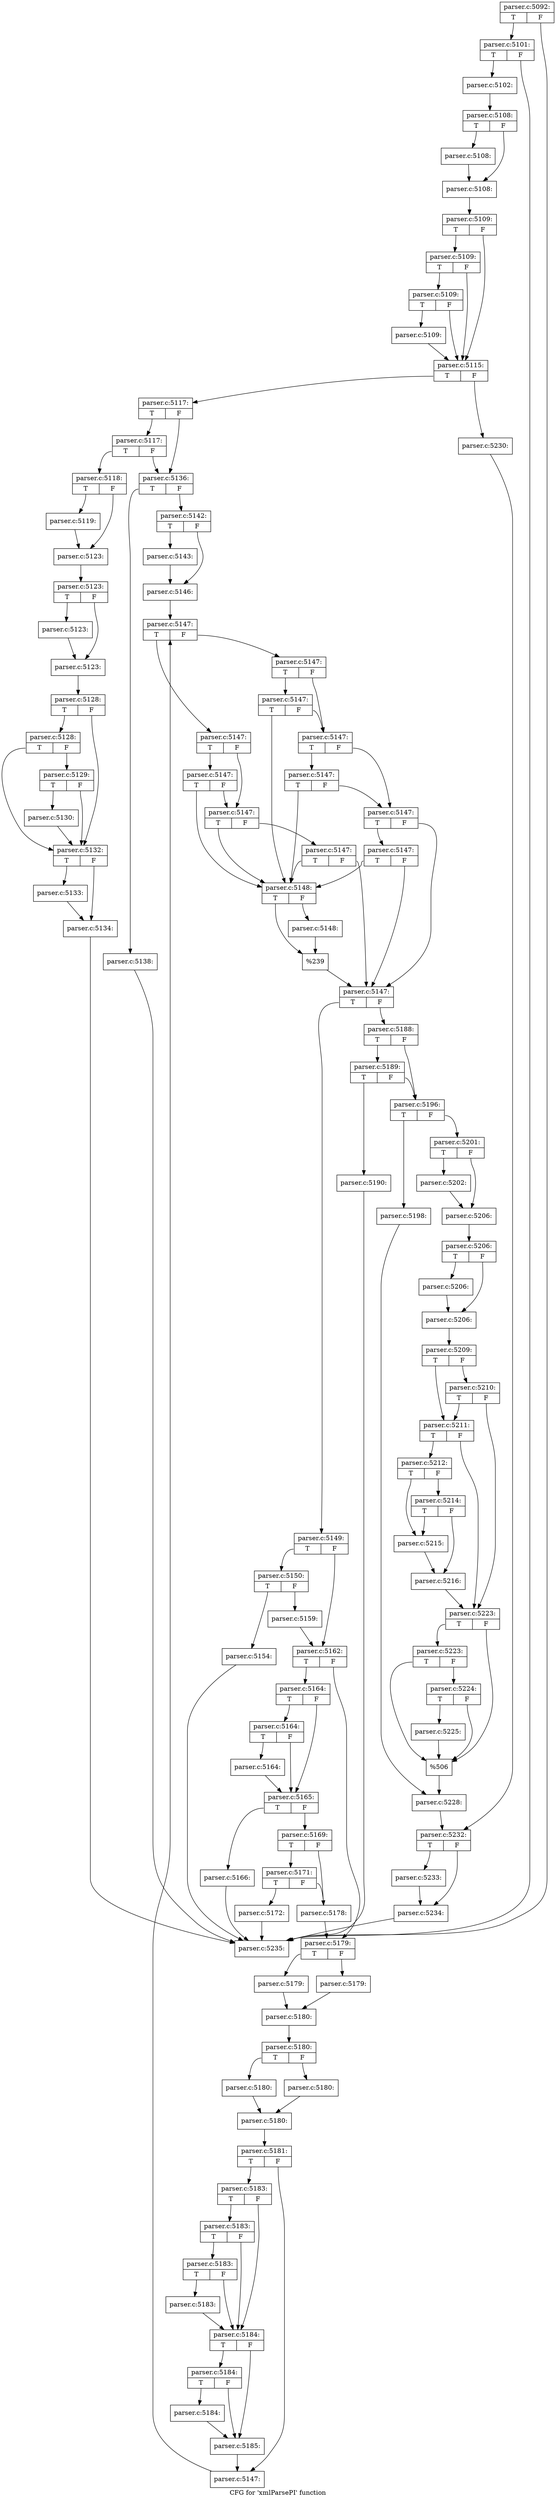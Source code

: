 digraph "CFG for 'xmlParsePI' function" {
	label="CFG for 'xmlParsePI' function";

	Node0x55d73b542660 [shape=record,label="{parser.c:5092:|{<s0>T|<s1>F}}"];
	Node0x55d73b542660:s0 -> Node0x55d73b683d00;
	Node0x55d73b542660:s1 -> Node0x55d73b683cb0;
	Node0x55d73b683d00 [shape=record,label="{parser.c:5101:|{<s0>T|<s1>F}}"];
	Node0x55d73b683d00:s0 -> Node0x55d73b683c60;
	Node0x55d73b683d00:s1 -> Node0x55d73b683cb0;
	Node0x55d73b683c60 [shape=record,label="{parser.c:5102:}"];
	Node0x55d73b683c60 -> Node0x55d73b675420;
	Node0x55d73b675420 [shape=record,label="{parser.c:5108:|{<s0>T|<s1>F}}"];
	Node0x55d73b675420:s0 -> Node0x55d73b675ef0;
	Node0x55d73b675420:s1 -> Node0x55d73b675f40;
	Node0x55d73b675ef0 [shape=record,label="{parser.c:5108:}"];
	Node0x55d73b675ef0 -> Node0x55d73b675f40;
	Node0x55d73b675f40 [shape=record,label="{parser.c:5108:}"];
	Node0x55d73b675f40 -> Node0x55d73b675380;
	Node0x55d73b675380 [shape=record,label="{parser.c:5109:|{<s0>T|<s1>F}}"];
	Node0x55d73b675380:s0 -> Node0x55d73b676850;
	Node0x55d73b675380:s1 -> Node0x55d73b676780;
	Node0x55d73b676850 [shape=record,label="{parser.c:5109:|{<s0>T|<s1>F}}"];
	Node0x55d73b676850:s0 -> Node0x55d73b6767d0;
	Node0x55d73b676850:s1 -> Node0x55d73b676780;
	Node0x55d73b6767d0 [shape=record,label="{parser.c:5109:|{<s0>T|<s1>F}}"];
	Node0x55d73b6767d0:s0 -> Node0x55d73b6753d0;
	Node0x55d73b6767d0:s1 -> Node0x55d73b676780;
	Node0x55d73b6753d0 [shape=record,label="{parser.c:5109:}"];
	Node0x55d73b6753d0 -> Node0x55d73b676780;
	Node0x55d73b676780 [shape=record,label="{parser.c:5115:|{<s0>T|<s1>F}}"];
	Node0x55d73b676780:s0 -> Node0x55d73b677cf0;
	Node0x55d73b676780:s1 -> Node0x55d73b677d90;
	Node0x55d73b677cf0 [shape=record,label="{parser.c:5117:|{<s0>T|<s1>F}}"];
	Node0x55d73b677cf0:s0 -> Node0x55d73b6781f0;
	Node0x55d73b677cf0:s1 -> Node0x55d73b6781a0;
	Node0x55d73b6781f0 [shape=record,label="{parser.c:5117:|{<s0>T|<s1>F}}"];
	Node0x55d73b6781f0:s0 -> Node0x55d73b678150;
	Node0x55d73b6781f0:s1 -> Node0x55d73b6781a0;
	Node0x55d73b678150 [shape=record,label="{parser.c:5118:|{<s0>T|<s1>F}}"];
	Node0x55d73b678150:s0 -> Node0x55d73b678d90;
	Node0x55d73b678150:s1 -> Node0x55d73b678de0;
	Node0x55d73b678d90 [shape=record,label="{parser.c:5119:}"];
	Node0x55d73b678d90 -> Node0x55d73b678de0;
	Node0x55d73b678de0 [shape=record,label="{parser.c:5123:}"];
	Node0x55d73b678de0 -> Node0x55d73b679840;
	Node0x55d73b679840 [shape=record,label="{parser.c:5123:|{<s0>T|<s1>F}}"];
	Node0x55d73b679840:s0 -> Node0x55d73b67a310;
	Node0x55d73b679840:s1 -> Node0x55d73b67a360;
	Node0x55d73b67a310 [shape=record,label="{parser.c:5123:}"];
	Node0x55d73b67a310 -> Node0x55d73b67a360;
	Node0x55d73b67a360 [shape=record,label="{parser.c:5123:}"];
	Node0x55d73b67a360 -> Node0x55d73b6797a0;
	Node0x55d73b6797a0 [shape=record,label="{parser.c:5128:|{<s0>T|<s1>F}}"];
	Node0x55d73b6797a0:s0 -> Node0x55d73b67aca0;
	Node0x55d73b6797a0:s1 -> Node0x55d73b67abd0;
	Node0x55d73b67aca0 [shape=record,label="{parser.c:5128:|{<s0>T|<s1>F}}"];
	Node0x55d73b67aca0:s0 -> Node0x55d73b67abd0;
	Node0x55d73b67aca0:s1 -> Node0x55d73b67ac20;
	Node0x55d73b67ac20 [shape=record,label="{parser.c:5129:|{<s0>T|<s1>F}}"];
	Node0x55d73b67ac20:s0 -> Node0x55d73b6797f0;
	Node0x55d73b67ac20:s1 -> Node0x55d73b67abd0;
	Node0x55d73b6797f0 [shape=record,label="{parser.c:5130:}"];
	Node0x55d73b6797f0 -> Node0x55d73b67abd0;
	Node0x55d73b67abd0 [shape=record,label="{parser.c:5132:|{<s0>T|<s1>F}}"];
	Node0x55d73b67abd0:s0 -> Node0x55d73b67beb0;
	Node0x55d73b67abd0:s1 -> Node0x55d73b67bf00;
	Node0x55d73b67beb0 [shape=record,label="{parser.c:5133:}"];
	Node0x55d73b67beb0 -> Node0x55d73b67bf00;
	Node0x55d73b67bf00 [shape=record,label="{parser.c:5134:}"];
	Node0x55d73b67bf00 -> Node0x55d73b683cb0;
	Node0x55d73b6781a0 [shape=record,label="{parser.c:5136:|{<s0>T|<s1>F}}"];
	Node0x55d73b6781a0:s0 -> Node0x55d73b67cb40;
	Node0x55d73b6781a0:s1 -> Node0x55d73b67cb90;
	Node0x55d73b67cb40 [shape=record,label="{parser.c:5138:}"];
	Node0x55d73b67cb40 -> Node0x55d73b683cb0;
	Node0x55d73b67cb90 [shape=record,label="{parser.c:5142:|{<s0>T|<s1>F}}"];
	Node0x55d73b67cb90:s0 -> Node0x55d73b67d440;
	Node0x55d73b67cb90:s1 -> Node0x55d73b67d490;
	Node0x55d73b67d440 [shape=record,label="{parser.c:5143:}"];
	Node0x55d73b67d440 -> Node0x55d73b67d490;
	Node0x55d73b67d490 [shape=record,label="{parser.c:5146:}"];
	Node0x55d73b67d490 -> Node0x55d73b67df10;
	Node0x55d73b67df10 [shape=record,label="{parser.c:5147:|{<s0>T|<s1>F}}"];
	Node0x55d73b67df10:s0 -> Node0x55d73b67e250;
	Node0x55d73b67df10:s1 -> Node0x55d73b67e2a0;
	Node0x55d73b67e250 [shape=record,label="{parser.c:5147:|{<s0>T|<s1>F}}"];
	Node0x55d73b67e250:s0 -> Node0x55d73b67e510;
	Node0x55d73b67e250:s1 -> Node0x55d73b67e4c0;
	Node0x55d73b67e510 [shape=record,label="{parser.c:5147:|{<s0>T|<s1>F}}"];
	Node0x55d73b67e510:s0 -> Node0x55d73b67e200;
	Node0x55d73b67e510:s1 -> Node0x55d73b67e4c0;
	Node0x55d73b67e4c0 [shape=record,label="{parser.c:5147:|{<s0>T|<s1>F}}"];
	Node0x55d73b67e4c0:s0 -> Node0x55d73b67e200;
	Node0x55d73b67e4c0:s1 -> Node0x55d73b67e470;
	Node0x55d73b67e470 [shape=record,label="{parser.c:5147:|{<s0>T|<s1>F}}"];
	Node0x55d73b67e470:s0 -> Node0x55d73b67e200;
	Node0x55d73b67e470:s1 -> Node0x55d73b67e1b0;
	Node0x55d73b67e2a0 [shape=record,label="{parser.c:5147:|{<s0>T|<s1>F}}"];
	Node0x55d73b67e2a0:s0 -> Node0x55d73b67eb40;
	Node0x55d73b67e2a0:s1 -> Node0x55d73b67eaf0;
	Node0x55d73b67eb40 [shape=record,label="{parser.c:5147:|{<s0>T|<s1>F}}"];
	Node0x55d73b67eb40:s0 -> Node0x55d73b67e200;
	Node0x55d73b67eb40:s1 -> Node0x55d73b67eaf0;
	Node0x55d73b67eaf0 [shape=record,label="{parser.c:5147:|{<s0>T|<s1>F}}"];
	Node0x55d73b67eaf0:s0 -> Node0x55d73b67ee70;
	Node0x55d73b67eaf0:s1 -> Node0x55d73b67eaa0;
	Node0x55d73b67ee70 [shape=record,label="{parser.c:5147:|{<s0>T|<s1>F}}"];
	Node0x55d73b67ee70:s0 -> Node0x55d73b67e200;
	Node0x55d73b67ee70:s1 -> Node0x55d73b67eaa0;
	Node0x55d73b67eaa0 [shape=record,label="{parser.c:5147:|{<s0>T|<s1>F}}"];
	Node0x55d73b67eaa0:s0 -> Node0x55d73b67f1a0;
	Node0x55d73b67eaa0:s1 -> Node0x55d73b67e1b0;
	Node0x55d73b67f1a0 [shape=record,label="{parser.c:5147:|{<s0>T|<s1>F}}"];
	Node0x55d73b67f1a0:s0 -> Node0x55d73b67e200;
	Node0x55d73b67f1a0:s1 -> Node0x55d73b67e1b0;
	Node0x55d73b67e200 [shape=record,label="{parser.c:5148:|{<s0>T|<s1>F}}"];
	Node0x55d73b67e200:s0 -> Node0x55d73b67f4d0;
	Node0x55d73b67e200:s1 -> Node0x55d73b67f5f0;
	Node0x55d73b67f5f0 [shape=record,label="{parser.c:5148:}"];
	Node0x55d73b67f5f0 -> Node0x55d73b67f4d0;
	Node0x55d73b67f4d0 [shape=record,label="{%239}"];
	Node0x55d73b67f4d0 -> Node0x55d73b67e1b0;
	Node0x55d73b67e1b0 [shape=record,label="{parser.c:5147:|{<s0>T|<s1>F}}"];
	Node0x55d73b67e1b0:s0 -> Node0x55d73b67ff90;
	Node0x55d73b67e1b0:s1 -> Node0x55d73b67e130;
	Node0x55d73b67ff90 [shape=record,label="{parser.c:5149:|{<s0>T|<s1>F}}"];
	Node0x55d73b67ff90:s0 -> Node0x55d73b680180;
	Node0x55d73b67ff90:s1 -> Node0x55d73b6801d0;
	Node0x55d73b680180 [shape=record,label="{parser.c:5150:|{<s0>T|<s1>F}}"];
	Node0x55d73b680180:s0 -> Node0x55d73b681090;
	Node0x55d73b680180:s1 -> Node0x55d73b6810e0;
	Node0x55d73b681090 [shape=record,label="{parser.c:5154:}"];
	Node0x55d73b681090 -> Node0x55d73b683cb0;
	Node0x55d73b6810e0 [shape=record,label="{parser.c:5159:}"];
	Node0x55d73b6810e0 -> Node0x55d73b6801d0;
	Node0x55d73b6801d0 [shape=record,label="{parser.c:5162:|{<s0>T|<s1>F}}"];
	Node0x55d73b6801d0:s0 -> Node0x55d73b859680;
	Node0x55d73b6801d0:s1 -> Node0x55d73b8596d0;
	Node0x55d73b859680 [shape=record,label="{parser.c:5164:|{<s0>T|<s1>F}}"];
	Node0x55d73b859680:s0 -> Node0x55d73b859b00;
	Node0x55d73b859680:s1 -> Node0x55d73b859ab0;
	Node0x55d73b859b00 [shape=record,label="{parser.c:5164:|{<s0>T|<s1>F}}"];
	Node0x55d73b859b00:s0 -> Node0x55d73b859a60;
	Node0x55d73b859b00:s1 -> Node0x55d73b859ab0;
	Node0x55d73b859a60 [shape=record,label="{parser.c:5164:}"];
	Node0x55d73b859a60 -> Node0x55d73b859ab0;
	Node0x55d73b859ab0 [shape=record,label="{parser.c:5165:|{<s0>T|<s1>F}}"];
	Node0x55d73b859ab0:s0 -> Node0x55d73b85a690;
	Node0x55d73b859ab0:s1 -> Node0x55d73b85a6e0;
	Node0x55d73b85a690 [shape=record,label="{parser.c:5166:}"];
	Node0x55d73b85a690 -> Node0x55d73b683cb0;
	Node0x55d73b85a6e0 [shape=record,label="{parser.c:5169:|{<s0>T|<s1>F}}"];
	Node0x55d73b85a6e0:s0 -> Node0x55d73b85aff0;
	Node0x55d73b85a6e0:s1 -> Node0x55d73b85afa0;
	Node0x55d73b85aff0 [shape=record,label="{parser.c:5171:|{<s0>T|<s1>F}}"];
	Node0x55d73b85aff0:s0 -> Node0x55d73b85af50;
	Node0x55d73b85aff0:s1 -> Node0x55d73b85afa0;
	Node0x55d73b85af50 [shape=record,label="{parser.c:5172:}"];
	Node0x55d73b85af50 -> Node0x55d73b683cb0;
	Node0x55d73b85afa0 [shape=record,label="{parser.c:5178:}"];
	Node0x55d73b85afa0 -> Node0x55d73b8596d0;
	Node0x55d73b8596d0 [shape=record,label="{parser.c:5179:|{<s0>T|<s1>F}}"];
	Node0x55d73b8596d0:s0 -> Node0x55d73b85c250;
	Node0x55d73b8596d0:s1 -> Node0x55d73b85c2f0;
	Node0x55d73b85c250 [shape=record,label="{parser.c:5179:}"];
	Node0x55d73b85c250 -> Node0x55d73b85c2a0;
	Node0x55d73b85c2f0 [shape=record,label="{parser.c:5179:}"];
	Node0x55d73b85c2f0 -> Node0x55d73b85c2a0;
	Node0x55d73b85c2a0 [shape=record,label="{parser.c:5180:}"];
	Node0x55d73b85c2a0 -> Node0x55d73b85ce50;
	Node0x55d73b85ce50 [shape=record,label="{parser.c:5180:|{<s0>T|<s1>F}}"];
	Node0x55d73b85ce50:s0 -> Node0x55d73b85d0b0;
	Node0x55d73b85ce50:s1 -> Node0x55d73b85d150;
	Node0x55d73b85d0b0 [shape=record,label="{parser.c:5180:}"];
	Node0x55d73b85d0b0 -> Node0x55d73b85d100;
	Node0x55d73b85d150 [shape=record,label="{parser.c:5180:}"];
	Node0x55d73b85d150 -> Node0x55d73b85d100;
	Node0x55d73b85d100 [shape=record,label="{parser.c:5180:}"];
	Node0x55d73b85d100 -> Node0x55d73b85cdb0;
	Node0x55d73b85cdb0 [shape=record,label="{parser.c:5181:|{<s0>T|<s1>F}}"];
	Node0x55d73b85cdb0:s0 -> Node0x55d73b85ce00;
	Node0x55d73b85cdb0:s1 -> Node0x55d73b85e6b0;
	Node0x55d73b85ce00 [shape=record,label="{parser.c:5183:|{<s0>T|<s1>F}}"];
	Node0x55d73b85ce00:s0 -> Node0x55d73b85eb60;
	Node0x55d73b85ce00:s1 -> Node0x55d73b85ea90;
	Node0x55d73b85eb60 [shape=record,label="{parser.c:5183:|{<s0>T|<s1>F}}"];
	Node0x55d73b85eb60:s0 -> Node0x55d73b85eae0;
	Node0x55d73b85eb60:s1 -> Node0x55d73b85ea90;
	Node0x55d73b85eae0 [shape=record,label="{parser.c:5183:|{<s0>T|<s1>F}}"];
	Node0x55d73b85eae0:s0 -> Node0x55d73b85ea40;
	Node0x55d73b85eae0:s1 -> Node0x55d73b85ea90;
	Node0x55d73b85ea40 [shape=record,label="{parser.c:5183:}"];
	Node0x55d73b85ea40 -> Node0x55d73b85ea90;
	Node0x55d73b85ea90 [shape=record,label="{parser.c:5184:|{<s0>T|<s1>F}}"];
	Node0x55d73b85ea90:s0 -> Node0x55d73b85fe40;
	Node0x55d73b85ea90:s1 -> Node0x55d73b85fdf0;
	Node0x55d73b85fe40 [shape=record,label="{parser.c:5184:|{<s0>T|<s1>F}}"];
	Node0x55d73b85fe40:s0 -> Node0x55d73b85fda0;
	Node0x55d73b85fe40:s1 -> Node0x55d73b85fdf0;
	Node0x55d73b85fda0 [shape=record,label="{parser.c:5184:}"];
	Node0x55d73b85fda0 -> Node0x55d73b85fdf0;
	Node0x55d73b85fdf0 [shape=record,label="{parser.c:5185:}"];
	Node0x55d73b85fdf0 -> Node0x55d73b85e6b0;
	Node0x55d73b85e6b0 [shape=record,label="{parser.c:5147:}"];
	Node0x55d73b85e6b0 -> Node0x55d73b67df10;
	Node0x55d73b67e130 [shape=record,label="{parser.c:5188:|{<s0>T|<s1>F}}"];
	Node0x55d73b67e130:s0 -> Node0x55d73b860e60;
	Node0x55d73b67e130:s1 -> Node0x55d73b860e10;
	Node0x55d73b860e60 [shape=record,label="{parser.c:5189:|{<s0>T|<s1>F}}"];
	Node0x55d73b860e60:s0 -> Node0x55d73b860dc0;
	Node0x55d73b860e60:s1 -> Node0x55d73b860e10;
	Node0x55d73b860dc0 [shape=record,label="{parser.c:5190:}"];
	Node0x55d73b860dc0 -> Node0x55d73b683cb0;
	Node0x55d73b860e10 [shape=record,label="{parser.c:5196:|{<s0>T|<s1>F}}"];
	Node0x55d73b860e10:s0 -> Node0x55d73b8620e0;
	Node0x55d73b860e10:s1 -> Node0x55d73b862180;
	Node0x55d73b8620e0 [shape=record,label="{parser.c:5198:}"];
	Node0x55d73b8620e0 -> Node0x55d73b862130;
	Node0x55d73b862180 [shape=record,label="{parser.c:5201:|{<s0>T|<s1>F}}"];
	Node0x55d73b862180:s0 -> Node0x55d73b862a10;
	Node0x55d73b862180:s1 -> Node0x55d73b862a60;
	Node0x55d73b862a10 [shape=record,label="{parser.c:5202:}"];
	Node0x55d73b862a10 -> Node0x55d73b862a60;
	Node0x55d73b862a60 [shape=record,label="{parser.c:5206:}"];
	Node0x55d73b862a60 -> Node0x55d73b863380;
	Node0x55d73b863380 [shape=record,label="{parser.c:5206:|{<s0>T|<s1>F}}"];
	Node0x55d73b863380:s0 -> Node0x55d73b863e50;
	Node0x55d73b863380:s1 -> Node0x55d73b863ea0;
	Node0x55d73b863e50 [shape=record,label="{parser.c:5206:}"];
	Node0x55d73b863e50 -> Node0x55d73b863ea0;
	Node0x55d73b863ea0 [shape=record,label="{parser.c:5206:}"];
	Node0x55d73b863ea0 -> Node0x55d73b8632e0;
	Node0x55d73b8632e0 [shape=record,label="{parser.c:5209:|{<s0>T|<s1>F}}"];
	Node0x55d73b8632e0:s0 -> Node0x55d73b864760;
	Node0x55d73b8632e0:s1 -> Node0x55d73b8647e0;
	Node0x55d73b8647e0 [shape=record,label="{parser.c:5210:|{<s0>T|<s1>F}}"];
	Node0x55d73b8647e0:s0 -> Node0x55d73b864760;
	Node0x55d73b8647e0:s1 -> Node0x55d73b864710;
	Node0x55d73b864760 [shape=record,label="{parser.c:5211:|{<s0>T|<s1>F}}"];
	Node0x55d73b864760:s0 -> Node0x55d73b863330;
	Node0x55d73b864760:s1 -> Node0x55d73b864710;
	Node0x55d73b863330 [shape=record,label="{parser.c:5212:|{<s0>T|<s1>F}}"];
	Node0x55d73b863330:s0 -> Node0x55d73b866fd0;
	Node0x55d73b863330:s1 -> Node0x55d73b867070;
	Node0x55d73b867070 [shape=record,label="{parser.c:5214:|{<s0>T|<s1>F}}"];
	Node0x55d73b867070:s0 -> Node0x55d73b866fd0;
	Node0x55d73b867070:s1 -> Node0x55d73b867020;
	Node0x55d73b866fd0 [shape=record,label="{parser.c:5215:}"];
	Node0x55d73b866fd0 -> Node0x55d73b867020;
	Node0x55d73b867020 [shape=record,label="{parser.c:5216:}"];
	Node0x55d73b867020 -> Node0x55d73b864710;
	Node0x55d73b864710 [shape=record,label="{parser.c:5223:|{<s0>T|<s1>F}}"];
	Node0x55d73b864710:s0 -> Node0x55d73b867b70;
	Node0x55d73b864710:s1 -> Node0x55d73b867aa0;
	Node0x55d73b867b70 [shape=record,label="{parser.c:5223:|{<s0>T|<s1>F}}"];
	Node0x55d73b867b70:s0 -> Node0x55d73b867aa0;
	Node0x55d73b867b70:s1 -> Node0x55d73b867af0;
	Node0x55d73b867af0 [shape=record,label="{parser.c:5224:|{<s0>T|<s1>F}}"];
	Node0x55d73b867af0:s0 -> Node0x55d73b867a50;
	Node0x55d73b867af0:s1 -> Node0x55d73b867aa0;
	Node0x55d73b867a50 [shape=record,label="{parser.c:5225:}"];
	Node0x55d73b867a50 -> Node0x55d73b867aa0;
	Node0x55d73b867aa0 [shape=record,label="{%506}"];
	Node0x55d73b867aa0 -> Node0x55d73b862130;
	Node0x55d73b862130 [shape=record,label="{parser.c:5228:}"];
	Node0x55d73b862130 -> Node0x55d73b677d40;
	Node0x55d73b677d90 [shape=record,label="{parser.c:5230:}"];
	Node0x55d73b677d90 -> Node0x55d73b677d40;
	Node0x55d73b677d40 [shape=record,label="{parser.c:5232:|{<s0>T|<s1>F}}"];
	Node0x55d73b677d40:s0 -> Node0x55d73b9ce440;
	Node0x55d73b677d40:s1 -> Node0x55d73b9ce490;
	Node0x55d73b9ce440 [shape=record,label="{parser.c:5233:}"];
	Node0x55d73b9ce440 -> Node0x55d73b9ce490;
	Node0x55d73b9ce490 [shape=record,label="{parser.c:5234:}"];
	Node0x55d73b9ce490 -> Node0x55d73b683cb0;
	Node0x55d73b683cb0 [shape=record,label="{parser.c:5235:}"];
}

